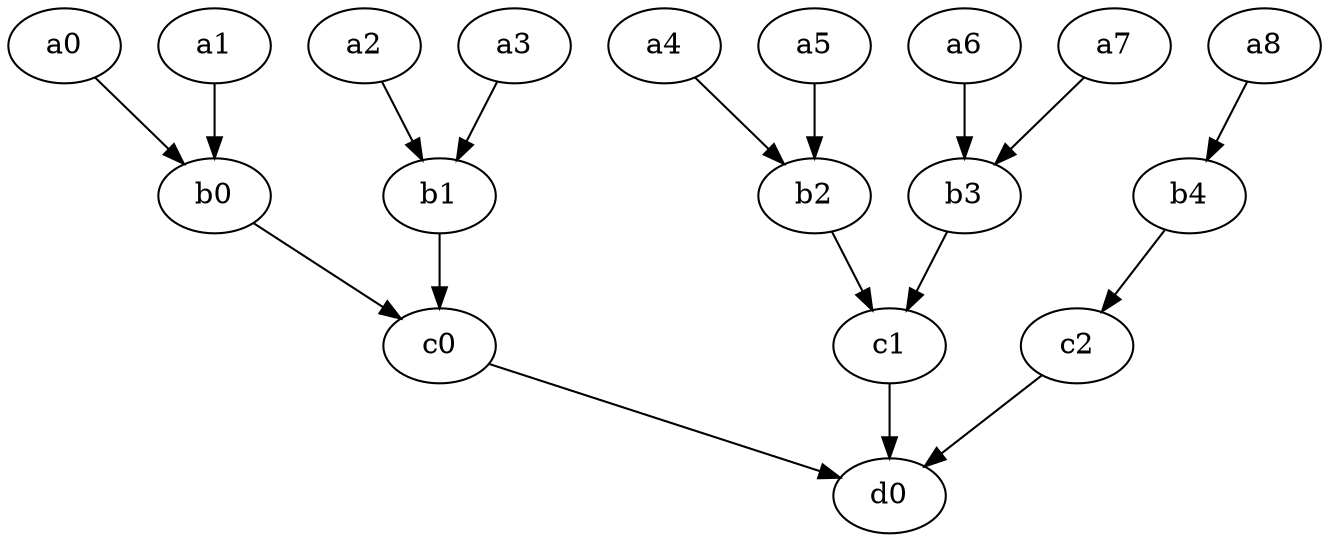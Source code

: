 digraph {

  {rank=same; a0 -> a1-> a2-> a3-> a4-> a5-> a6-> a7-> a8 [style = invis]}

  //width=9
  a0 -> b0
  a1 -> b0
  a2 -> b1
  a3 -> b1
  a4 -> b2
  a5 -> b2
  a6 -> b3
  a7 -> b3
  a8 -> b4

  //width=5
  b0 -> c0
  b1 -> c0
  b2 -> c1
  b3 -> c1
  b4 -> c2

  //width=3
  c0 -> d0
  c1 -> d0
  c2 -> d0
}


